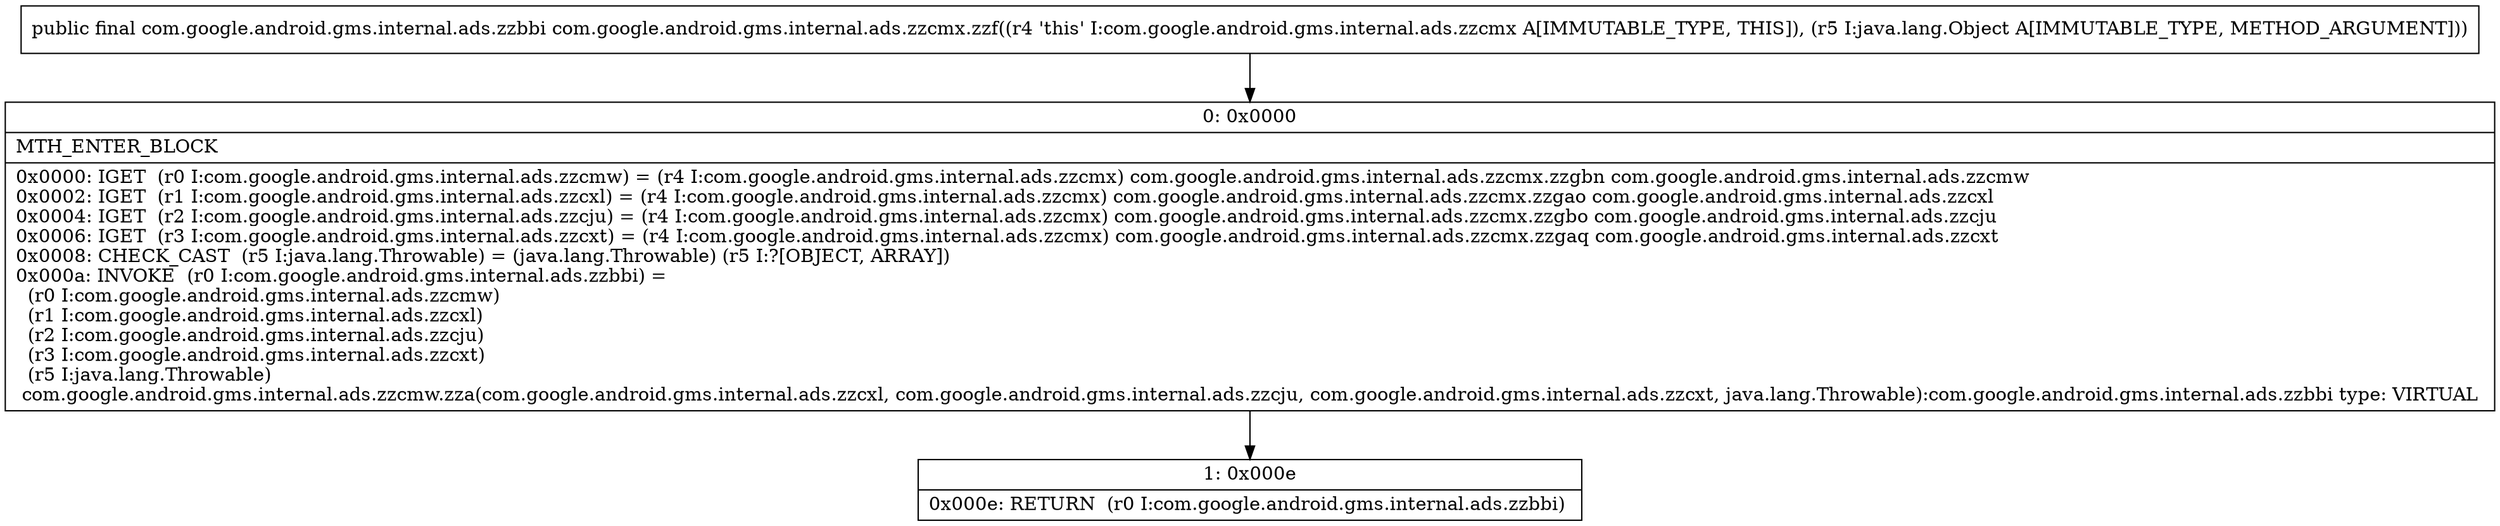 digraph "CFG forcom.google.android.gms.internal.ads.zzcmx.zzf(Ljava\/lang\/Object;)Lcom\/google\/android\/gms\/internal\/ads\/zzbbi;" {
Node_0 [shape=record,label="{0\:\ 0x0000|MTH_ENTER_BLOCK\l|0x0000: IGET  (r0 I:com.google.android.gms.internal.ads.zzcmw) = (r4 I:com.google.android.gms.internal.ads.zzcmx) com.google.android.gms.internal.ads.zzcmx.zzgbn com.google.android.gms.internal.ads.zzcmw \l0x0002: IGET  (r1 I:com.google.android.gms.internal.ads.zzcxl) = (r4 I:com.google.android.gms.internal.ads.zzcmx) com.google.android.gms.internal.ads.zzcmx.zzgao com.google.android.gms.internal.ads.zzcxl \l0x0004: IGET  (r2 I:com.google.android.gms.internal.ads.zzcju) = (r4 I:com.google.android.gms.internal.ads.zzcmx) com.google.android.gms.internal.ads.zzcmx.zzgbo com.google.android.gms.internal.ads.zzcju \l0x0006: IGET  (r3 I:com.google.android.gms.internal.ads.zzcxt) = (r4 I:com.google.android.gms.internal.ads.zzcmx) com.google.android.gms.internal.ads.zzcmx.zzgaq com.google.android.gms.internal.ads.zzcxt \l0x0008: CHECK_CAST  (r5 I:java.lang.Throwable) = (java.lang.Throwable) (r5 I:?[OBJECT, ARRAY]) \l0x000a: INVOKE  (r0 I:com.google.android.gms.internal.ads.zzbbi) = \l  (r0 I:com.google.android.gms.internal.ads.zzcmw)\l  (r1 I:com.google.android.gms.internal.ads.zzcxl)\l  (r2 I:com.google.android.gms.internal.ads.zzcju)\l  (r3 I:com.google.android.gms.internal.ads.zzcxt)\l  (r5 I:java.lang.Throwable)\l com.google.android.gms.internal.ads.zzcmw.zza(com.google.android.gms.internal.ads.zzcxl, com.google.android.gms.internal.ads.zzcju, com.google.android.gms.internal.ads.zzcxt, java.lang.Throwable):com.google.android.gms.internal.ads.zzbbi type: VIRTUAL \l}"];
Node_1 [shape=record,label="{1\:\ 0x000e|0x000e: RETURN  (r0 I:com.google.android.gms.internal.ads.zzbbi) \l}"];
MethodNode[shape=record,label="{public final com.google.android.gms.internal.ads.zzbbi com.google.android.gms.internal.ads.zzcmx.zzf((r4 'this' I:com.google.android.gms.internal.ads.zzcmx A[IMMUTABLE_TYPE, THIS]), (r5 I:java.lang.Object A[IMMUTABLE_TYPE, METHOD_ARGUMENT])) }"];
MethodNode -> Node_0;
Node_0 -> Node_1;
}


